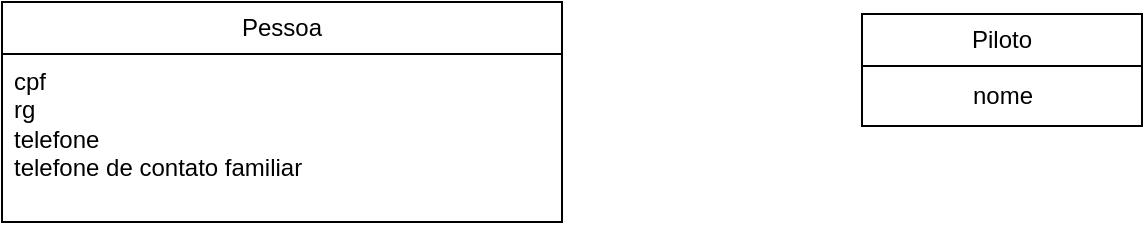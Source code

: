 <mxfile version="21.3.7" type="device">
  <diagram id="C5RBs43oDa-KdzZeNtuy" name="Page-1">
    <mxGraphModel dx="1379" dy="796" grid="1" gridSize="10" guides="1" tooltips="1" connect="1" arrows="1" fold="1" page="1" pageScale="1" pageWidth="827" pageHeight="1169" math="0" shadow="0">
      <root>
        <mxCell id="WIyWlLk6GJQsqaUBKTNV-0" />
        <mxCell id="WIyWlLk6GJQsqaUBKTNV-1" parent="WIyWlLk6GJQsqaUBKTNV-0" />
        <mxCell id="GIUc2S8CcqKlenH38NkW-2" value="Pessoa" style="swimlane;fontStyle=0;childLayout=stackLayout;horizontal=1;startSize=26;fillColor=none;horizontalStack=0;resizeParent=1;resizeParentMax=0;resizeLast=0;collapsible=1;marginBottom=0;whiteSpace=wrap;html=1;" vertex="1" parent="WIyWlLk6GJQsqaUBKTNV-1">
          <mxGeometry x="90" y="70" width="280" height="110" as="geometry" />
        </mxCell>
        <mxCell id="GIUc2S8CcqKlenH38NkW-5" value="cpf&lt;br&gt;rg&lt;br&gt;telefone&lt;br&gt;telefone de contato familiar&lt;br&gt;" style="text;strokeColor=none;fillColor=none;align=left;verticalAlign=top;spacingLeft=4;spacingRight=4;overflow=hidden;rotatable=0;points=[[0,0.5],[1,0.5]];portConstraint=eastwest;whiteSpace=wrap;html=1;" vertex="1" parent="GIUc2S8CcqKlenH38NkW-2">
          <mxGeometry y="26" width="280" height="84" as="geometry" />
        </mxCell>
        <mxCell id="GIUc2S8CcqKlenH38NkW-6" value="Piloto" style="swimlane;fontStyle=0;childLayout=stackLayout;horizontal=1;startSize=26;fillColor=none;horizontalStack=0;resizeParent=1;resizeParentMax=0;resizeLast=0;collapsible=1;marginBottom=0;whiteSpace=wrap;html=1;" vertex="1" parent="WIyWlLk6GJQsqaUBKTNV-1">
          <mxGeometry x="520" y="76" width="140" height="56" as="geometry" />
        </mxCell>
        <mxCell id="GIUc2S8CcqKlenH38NkW-12" value="nome" style="text;html=1;align=center;verticalAlign=middle;resizable=0;points=[];autosize=1;strokeColor=none;fillColor=none;" vertex="1" parent="GIUc2S8CcqKlenH38NkW-6">
          <mxGeometry y="26" width="140" height="30" as="geometry" />
        </mxCell>
      </root>
    </mxGraphModel>
  </diagram>
</mxfile>
